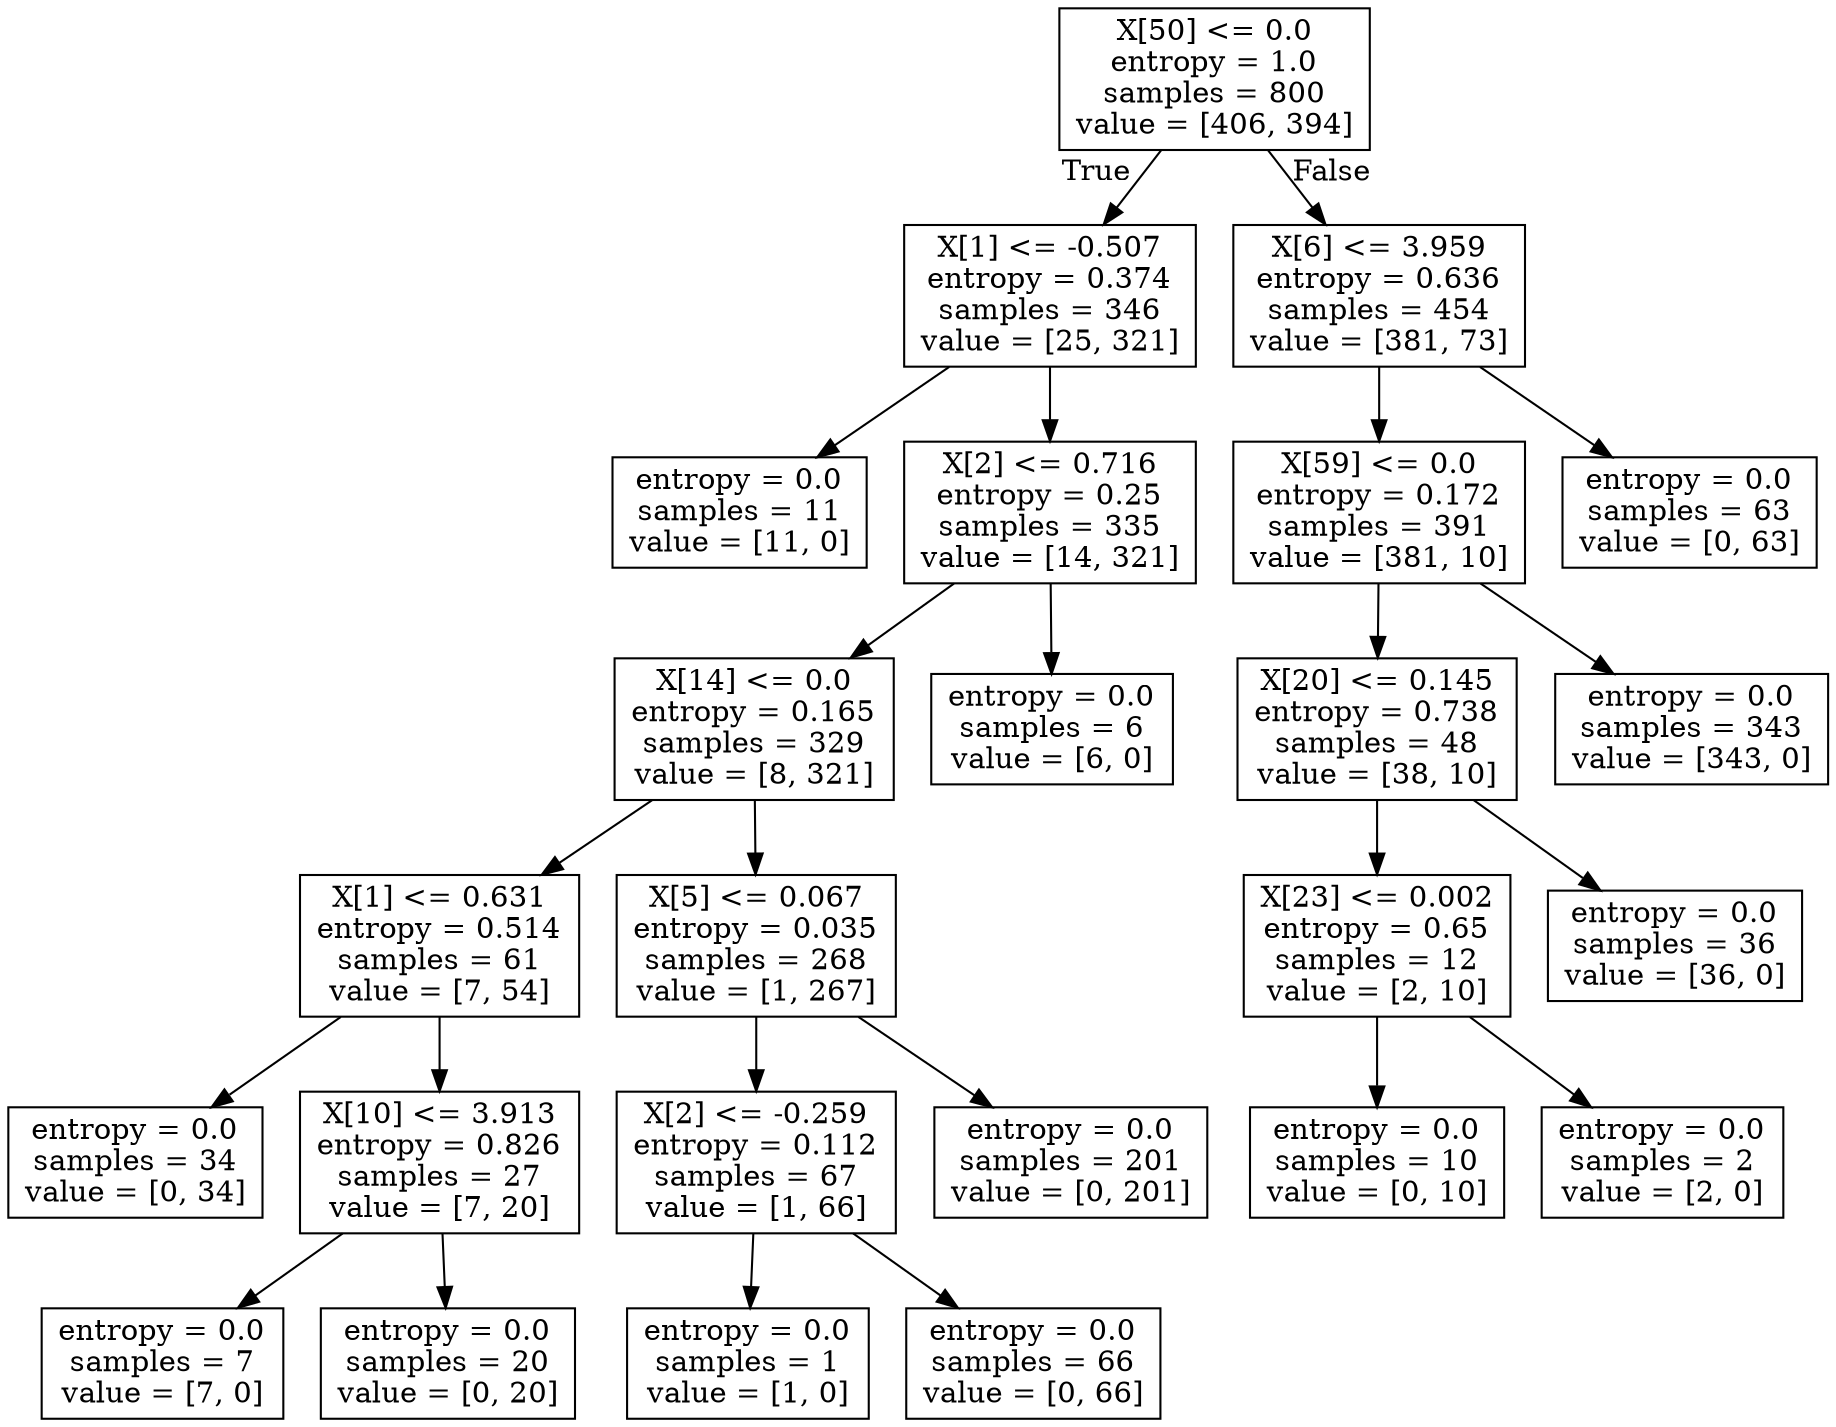 digraph Tree {
node [shape=box] ;
0 [label="X[50] <= 0.0\nentropy = 1.0\nsamples = 800\nvalue = [406, 394]"] ;
1 [label="X[1] <= -0.507\nentropy = 0.374\nsamples = 346\nvalue = [25, 321]"] ;
0 -> 1 [labeldistance=2.5, labelangle=45, headlabel="True"] ;
2 [label="entropy = 0.0\nsamples = 11\nvalue = [11, 0]"] ;
1 -> 2 ;
3 [label="X[2] <= 0.716\nentropy = 0.25\nsamples = 335\nvalue = [14, 321]"] ;
1 -> 3 ;
4 [label="X[14] <= 0.0\nentropy = 0.165\nsamples = 329\nvalue = [8, 321]"] ;
3 -> 4 ;
5 [label="X[1] <= 0.631\nentropy = 0.514\nsamples = 61\nvalue = [7, 54]"] ;
4 -> 5 ;
6 [label="entropy = 0.0\nsamples = 34\nvalue = [0, 34]"] ;
5 -> 6 ;
7 [label="X[10] <= 3.913\nentropy = 0.826\nsamples = 27\nvalue = [7, 20]"] ;
5 -> 7 ;
8 [label="entropy = 0.0\nsamples = 7\nvalue = [7, 0]"] ;
7 -> 8 ;
9 [label="entropy = 0.0\nsamples = 20\nvalue = [0, 20]"] ;
7 -> 9 ;
10 [label="X[5] <= 0.067\nentropy = 0.035\nsamples = 268\nvalue = [1, 267]"] ;
4 -> 10 ;
11 [label="X[2] <= -0.259\nentropy = 0.112\nsamples = 67\nvalue = [1, 66]"] ;
10 -> 11 ;
12 [label="entropy = 0.0\nsamples = 1\nvalue = [1, 0]"] ;
11 -> 12 ;
13 [label="entropy = 0.0\nsamples = 66\nvalue = [0, 66]"] ;
11 -> 13 ;
14 [label="entropy = 0.0\nsamples = 201\nvalue = [0, 201]"] ;
10 -> 14 ;
15 [label="entropy = 0.0\nsamples = 6\nvalue = [6, 0]"] ;
3 -> 15 ;
16 [label="X[6] <= 3.959\nentropy = 0.636\nsamples = 454\nvalue = [381, 73]"] ;
0 -> 16 [labeldistance=2.5, labelangle=-45, headlabel="False"] ;
17 [label="X[59] <= 0.0\nentropy = 0.172\nsamples = 391\nvalue = [381, 10]"] ;
16 -> 17 ;
18 [label="X[20] <= 0.145\nentropy = 0.738\nsamples = 48\nvalue = [38, 10]"] ;
17 -> 18 ;
19 [label="X[23] <= 0.002\nentropy = 0.65\nsamples = 12\nvalue = [2, 10]"] ;
18 -> 19 ;
20 [label="entropy = 0.0\nsamples = 10\nvalue = [0, 10]"] ;
19 -> 20 ;
21 [label="entropy = 0.0\nsamples = 2\nvalue = [2, 0]"] ;
19 -> 21 ;
22 [label="entropy = 0.0\nsamples = 36\nvalue = [36, 0]"] ;
18 -> 22 ;
23 [label="entropy = 0.0\nsamples = 343\nvalue = [343, 0]"] ;
17 -> 23 ;
24 [label="entropy = 0.0\nsamples = 63\nvalue = [0, 63]"] ;
16 -> 24 ;
}
